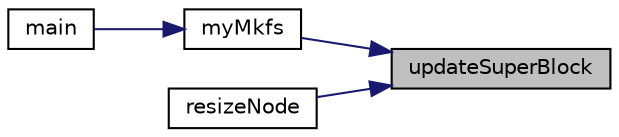 digraph "updateSuperBlock"
{
 // LATEX_PDF_SIZE
  edge [fontname="Helvetica",fontsize="10",labelfontname="Helvetica",labelfontsize="10"];
  node [fontname="Helvetica",fontsize="10",shape=record];
  rankdir="RL";
  Node1 [label="updateSuperBlock",height=0.2,width=0.4,color="black", fillcolor="grey75", style="filled", fontcolor="black",tooltip="Writes all the information of the superblock in the backup file."];
  Node1 -> Node2 [dir="back",color="midnightblue",fontsize="10",style="solid",fontname="Helvetica"];
  Node2 [label="myMkfs",height=0.2,width=0.4,color="black", fillcolor="white", style="filled",URL="$my_f_s_8c.html#abec067f366fe2fae1a42695546914bd7",tooltip="Formats the current disk. Saves all the bitmap, super block and the directory."];
  Node2 -> Node3 [dir="back",color="midnightblue",fontsize="10",style="solid",fontname="Helvetica"];
  Node3 [label="main",height=0.2,width=0.4,color="black", fillcolor="white", style="filled",URL="$_my_file_system_8c.html#a3c04138a5bfe5d72780bb7e82a18e627",tooltip=" "];
  Node1 -> Node4 [dir="back",color="midnightblue",fontsize="10",style="solid",fontname="Helvetica"];
  Node4 [label="resizeNode",height=0.2,width=0.4,color="black", fillcolor="white", style="filled",URL="$fuse_lib_8c.html#a843c835f592322d0dc24333633f96442",tooltip="Modifies the data size originally reserved by an inode, reserving or removing space if needed."];
}
